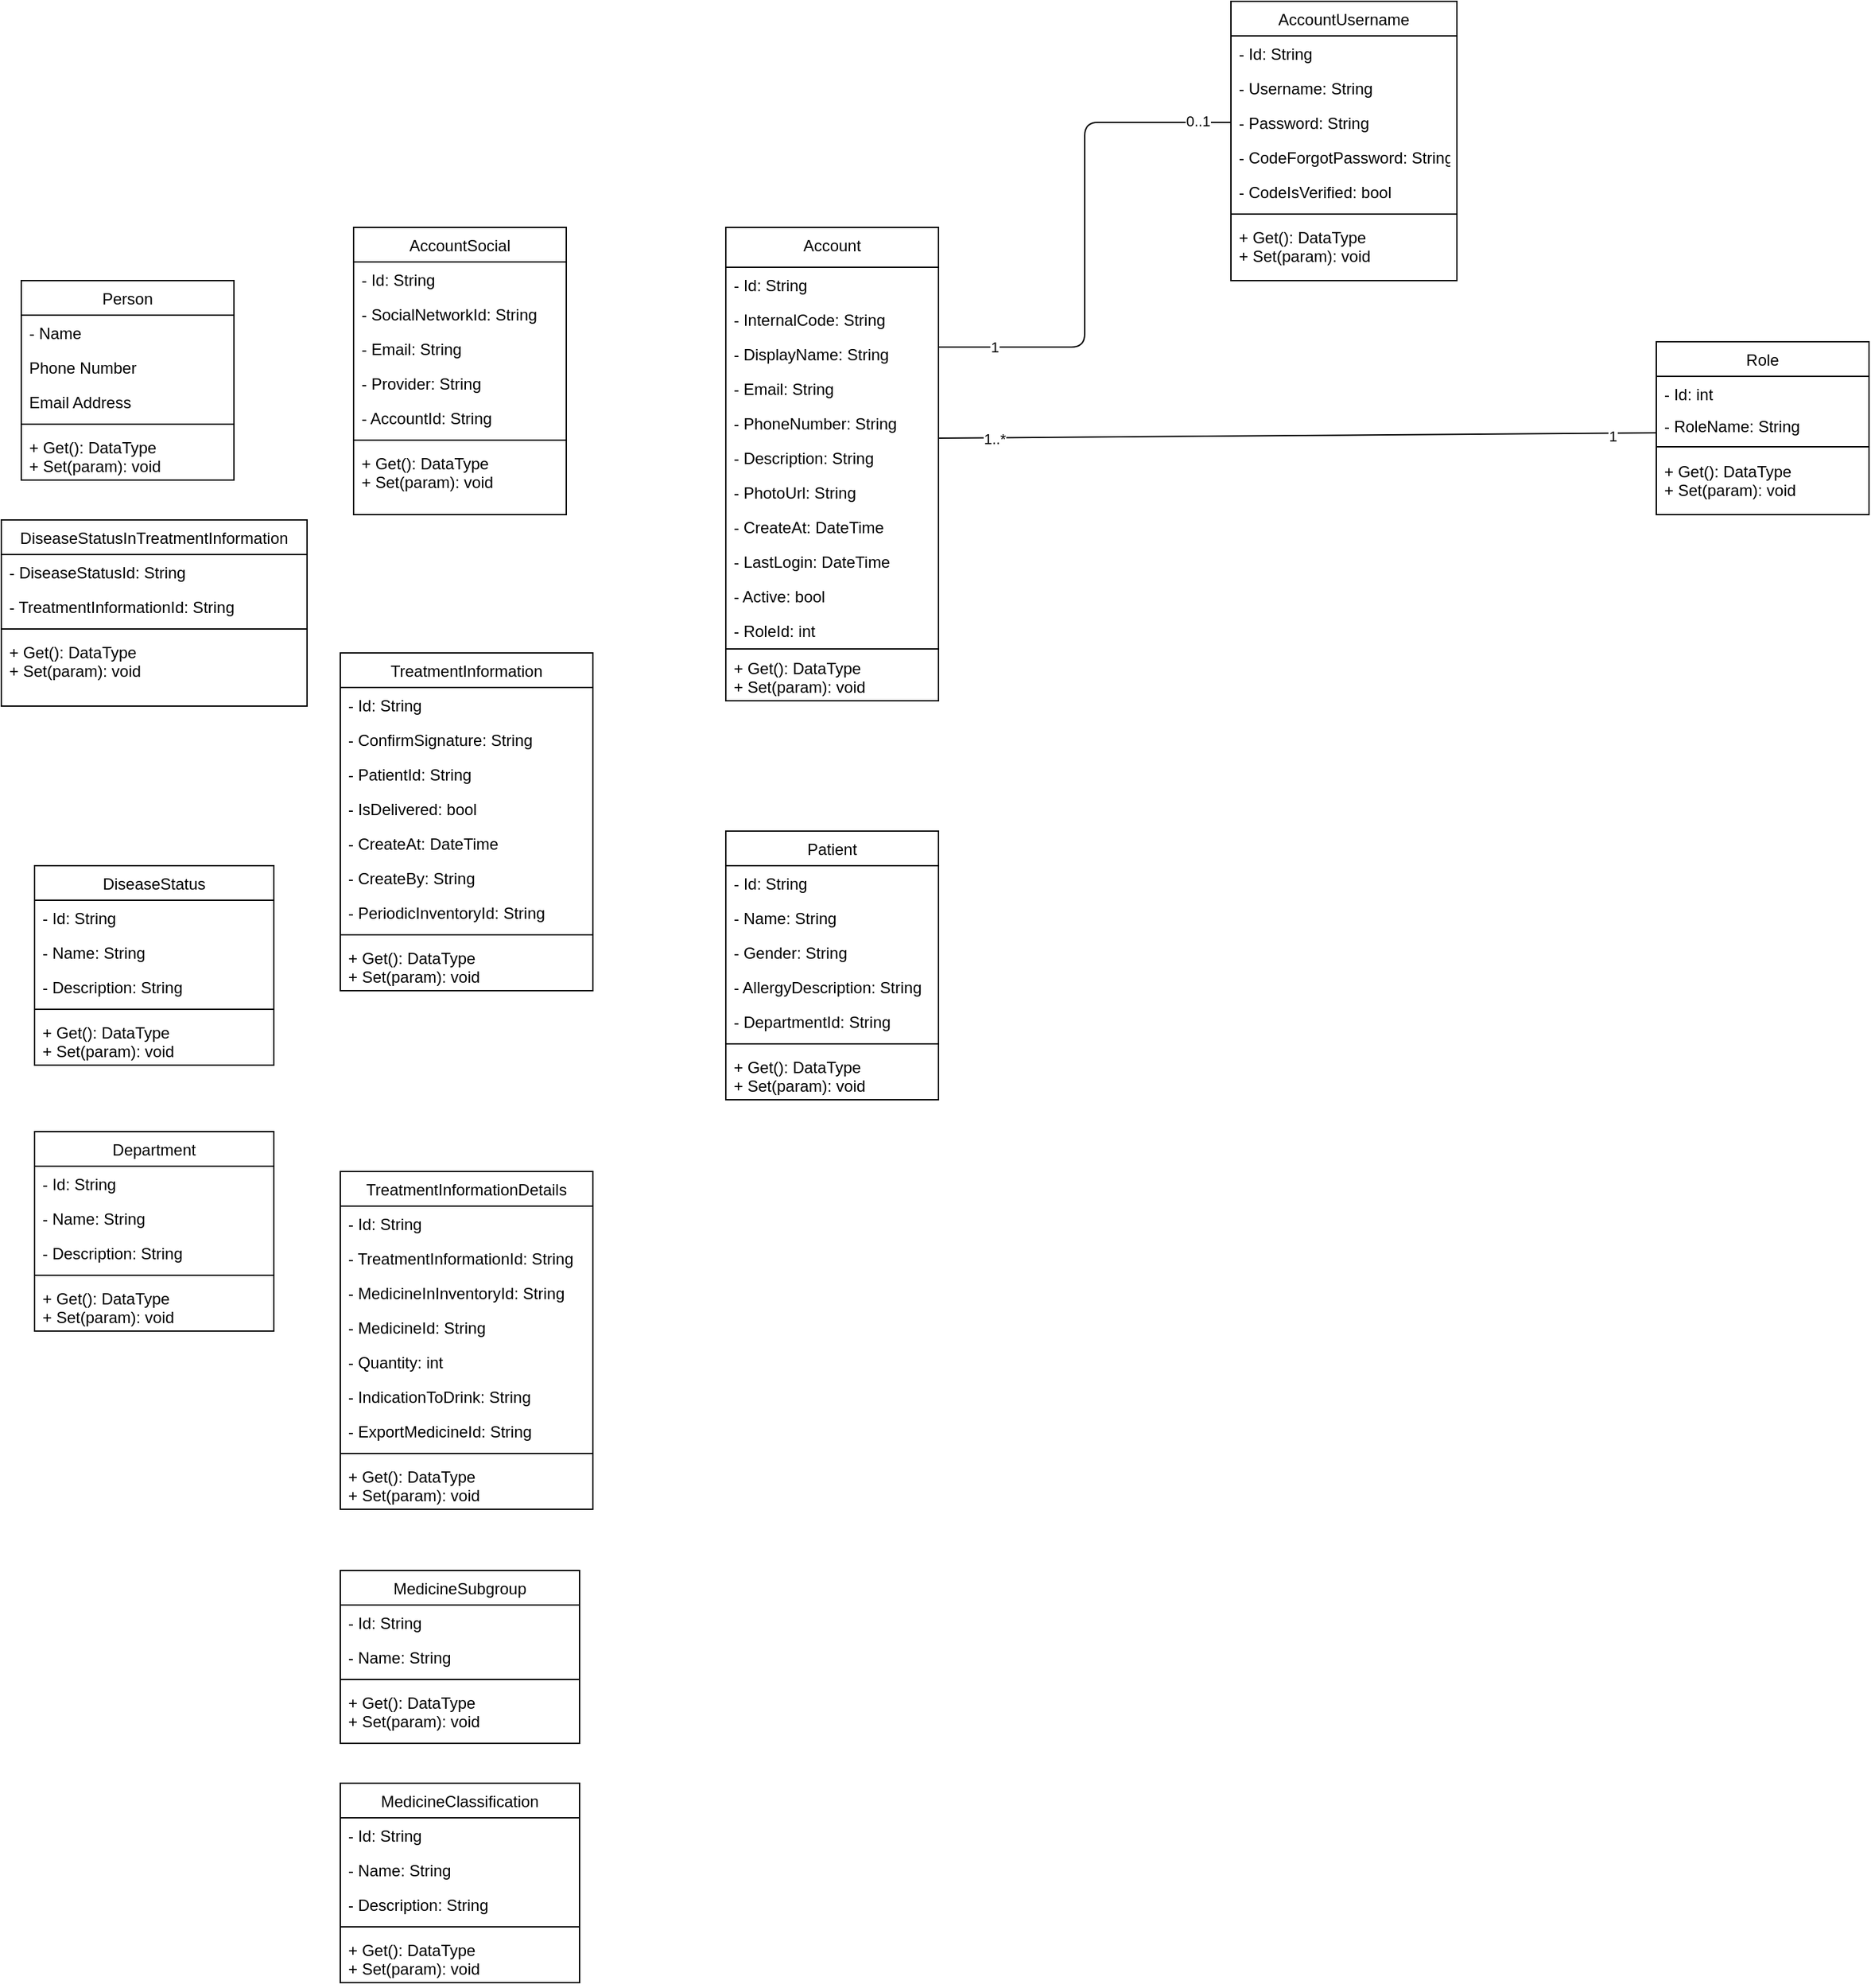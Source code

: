 <mxfile version="14.7.8" type="github">
  <diagram id="C5RBs43oDa-KdzZeNtuy" name="Page-1">
    <mxGraphModel dx="918" dy="480" grid="1" gridSize="10" guides="1" tooltips="1" connect="1" arrows="1" fold="1" page="1" pageScale="1" pageWidth="3300" pageHeight="4681" math="0" shadow="0">
      <root>
        <mxCell id="WIyWlLk6GJQsqaUBKTNV-0" />
        <mxCell id="WIyWlLk6GJQsqaUBKTNV-1" parent="WIyWlLk6GJQsqaUBKTNV-0" />
        <mxCell id="zkfFHV4jXpPFQw0GAbJ--0" value="DiseaseStatusInTreatmentInformation" style="swimlane;fontStyle=0;align=center;verticalAlign=top;childLayout=stackLayout;horizontal=1;startSize=26;horizontalStack=0;resizeParent=1;resizeLast=0;collapsible=1;marginBottom=0;rounded=0;shadow=0;strokeWidth=1;" parent="WIyWlLk6GJQsqaUBKTNV-1" vertex="1">
          <mxGeometry x="75" y="430" width="230" height="140" as="geometry">
            <mxRectangle x="220" y="120" width="160" height="26" as="alternateBounds" />
          </mxGeometry>
        </mxCell>
        <mxCell id="waWK6XIvVinaLPC_v8p0-70" value="- DiseaseStatusId: String" style="text;align=left;verticalAlign=top;spacingLeft=4;spacingRight=4;overflow=hidden;rotatable=0;points=[[0,0.5],[1,0.5]];portConstraint=eastwest;" vertex="1" parent="zkfFHV4jXpPFQw0GAbJ--0">
          <mxGeometry y="26" width="230" height="26" as="geometry" />
        </mxCell>
        <mxCell id="waWK6XIvVinaLPC_v8p0-71" value="- TreatmentInformationId: String" style="text;align=left;verticalAlign=top;spacingLeft=4;spacingRight=4;overflow=hidden;rotatable=0;points=[[0,0.5],[1,0.5]];portConstraint=eastwest;" vertex="1" parent="zkfFHV4jXpPFQw0GAbJ--0">
          <mxGeometry y="52" width="230" height="26" as="geometry" />
        </mxCell>
        <mxCell id="zkfFHV4jXpPFQw0GAbJ--4" value="" style="line;html=1;strokeWidth=1;align=left;verticalAlign=middle;spacingTop=-1;spacingLeft=3;spacingRight=3;rotatable=0;labelPosition=right;points=[];portConstraint=eastwest;" parent="zkfFHV4jXpPFQw0GAbJ--0" vertex="1">
          <mxGeometry y="78" width="230" height="8" as="geometry" />
        </mxCell>
        <mxCell id="waWK6XIvVinaLPC_v8p0-44" value="+ Get(): DataType&#xa;+ Set(param): void" style="text;align=left;verticalAlign=top;spacingLeft=4;spacingRight=4;overflow=hidden;rotatable=0;points=[[0,0.5],[1,0.5]];portConstraint=eastwest;" vertex="1" parent="zkfFHV4jXpPFQw0GAbJ--0">
          <mxGeometry y="86" width="230" height="38" as="geometry" />
        </mxCell>
        <mxCell id="zkfFHV4jXpPFQw0GAbJ--6" value="AccountUsername" style="swimlane;fontStyle=0;align=center;verticalAlign=top;childLayout=stackLayout;horizontal=1;startSize=26;horizontalStack=0;resizeParent=1;resizeLast=0;collapsible=1;marginBottom=0;rounded=0;shadow=0;strokeWidth=1;" parent="WIyWlLk6GJQsqaUBKTNV-1" vertex="1">
          <mxGeometry x="1000" y="40" width="170" height="210" as="geometry">
            <mxRectangle x="130" y="380" width="160" height="26" as="alternateBounds" />
          </mxGeometry>
        </mxCell>
        <mxCell id="waWK6XIvVinaLPC_v8p0-18" value="- Id: String" style="text;align=left;verticalAlign=top;spacingLeft=4;spacingRight=4;overflow=hidden;rotatable=0;points=[[0,0.5],[1,0.5]];portConstraint=eastwest;" vertex="1" parent="zkfFHV4jXpPFQw0GAbJ--6">
          <mxGeometry y="26" width="170" height="26" as="geometry" />
        </mxCell>
        <mxCell id="zkfFHV4jXpPFQw0GAbJ--7" value="- Username: String" style="text;align=left;verticalAlign=top;spacingLeft=4;spacingRight=4;overflow=hidden;rotatable=0;points=[[0,0.5],[1,0.5]];portConstraint=eastwest;" parent="zkfFHV4jXpPFQw0GAbJ--6" vertex="1">
          <mxGeometry y="52" width="170" height="26" as="geometry" />
        </mxCell>
        <mxCell id="zkfFHV4jXpPFQw0GAbJ--8" value="- Password: String" style="text;align=left;verticalAlign=top;spacingLeft=4;spacingRight=4;overflow=hidden;rotatable=0;points=[[0,0.5],[1,0.5]];portConstraint=eastwest;rounded=0;shadow=0;html=0;" parent="zkfFHV4jXpPFQw0GAbJ--6" vertex="1">
          <mxGeometry y="78" width="170" height="26" as="geometry" />
        </mxCell>
        <mxCell id="waWK6XIvVinaLPC_v8p0-19" value="- CodeForgotPassword: String" style="text;align=left;verticalAlign=top;spacingLeft=4;spacingRight=4;overflow=hidden;rotatable=0;points=[[0,0.5],[1,0.5]];portConstraint=eastwest;rounded=0;shadow=0;html=0;" vertex="1" parent="zkfFHV4jXpPFQw0GAbJ--6">
          <mxGeometry y="104" width="170" height="26" as="geometry" />
        </mxCell>
        <mxCell id="waWK6XIvVinaLPC_v8p0-20" value="- CodeIsVerified: bool" style="text;align=left;verticalAlign=top;spacingLeft=4;spacingRight=4;overflow=hidden;rotatable=0;points=[[0,0.5],[1,0.5]];portConstraint=eastwest;rounded=0;shadow=0;html=0;" vertex="1" parent="zkfFHV4jXpPFQw0GAbJ--6">
          <mxGeometry y="130" width="170" height="26" as="geometry" />
        </mxCell>
        <mxCell id="zkfFHV4jXpPFQw0GAbJ--9" value="" style="line;html=1;strokeWidth=1;align=left;verticalAlign=middle;spacingTop=-1;spacingLeft=3;spacingRight=3;rotatable=0;labelPosition=right;points=[];portConstraint=eastwest;" parent="zkfFHV4jXpPFQw0GAbJ--6" vertex="1">
          <mxGeometry y="156" width="170" height="8" as="geometry" />
        </mxCell>
        <mxCell id="waWK6XIvVinaLPC_v8p0-21" value="+ Get(): DataType&#xa;+ Set(param): void" style="text;align=left;verticalAlign=top;spacingLeft=4;spacingRight=4;overflow=hidden;rotatable=0;points=[[0,0.5],[1,0.5]];portConstraint=eastwest;" vertex="1" parent="zkfFHV4jXpPFQw0GAbJ--6">
          <mxGeometry y="164" width="170" height="36" as="geometry" />
        </mxCell>
        <mxCell id="zkfFHV4jXpPFQw0GAbJ--13" value="Role&#xa;" style="swimlane;fontStyle=0;align=center;verticalAlign=top;childLayout=stackLayout;horizontal=1;startSize=26;horizontalStack=0;resizeParent=1;resizeLast=0;collapsible=1;marginBottom=0;rounded=0;shadow=0;strokeWidth=1;" parent="WIyWlLk6GJQsqaUBKTNV-1" vertex="1">
          <mxGeometry x="1320" y="296" width="160" height="130" as="geometry">
            <mxRectangle x="340" y="380" width="170" height="26" as="alternateBounds" />
          </mxGeometry>
        </mxCell>
        <mxCell id="zkfFHV4jXpPFQw0GAbJ--14" value="- Id: int&#xa;" style="text;align=left;verticalAlign=top;spacingLeft=4;spacingRight=4;overflow=hidden;rotatable=0;points=[[0,0.5],[1,0.5]];portConstraint=eastwest;" parent="zkfFHV4jXpPFQw0GAbJ--13" vertex="1">
          <mxGeometry y="26" width="160" height="24" as="geometry" />
        </mxCell>
        <mxCell id="waWK6XIvVinaLPC_v8p0-10" value="- RoleName: String&#xa;" style="text;align=left;verticalAlign=top;spacingLeft=4;spacingRight=4;overflow=hidden;rotatable=0;points=[[0,0.5],[1,0.5]];portConstraint=eastwest;" vertex="1" parent="zkfFHV4jXpPFQw0GAbJ--13">
          <mxGeometry y="50" width="160" height="24" as="geometry" />
        </mxCell>
        <mxCell id="zkfFHV4jXpPFQw0GAbJ--15" value="" style="line;html=1;strokeWidth=1;align=left;verticalAlign=middle;spacingTop=-1;spacingLeft=3;spacingRight=3;rotatable=0;labelPosition=right;points=[];portConstraint=eastwest;" parent="zkfFHV4jXpPFQw0GAbJ--13" vertex="1">
          <mxGeometry y="74" width="160" height="10" as="geometry" />
        </mxCell>
        <mxCell id="waWK6XIvVinaLPC_v8p0-2" value="+ Get(): DataType&#xa;+ Set(param): void" style="text;align=left;verticalAlign=top;spacingLeft=4;spacingRight=4;overflow=hidden;rotatable=0;points=[[0,0.5],[1,0.5]];portConstraint=eastwest;" vertex="1" parent="zkfFHV4jXpPFQw0GAbJ--13">
          <mxGeometry y="84" width="160" height="36" as="geometry" />
        </mxCell>
        <mxCell id="zkfFHV4jXpPFQw0GAbJ--17" value="Account" style="swimlane;fontStyle=0;align=center;verticalAlign=top;childLayout=stackLayout;horizontal=1;startSize=30;horizontalStack=0;resizeParent=1;resizeLast=0;collapsible=1;marginBottom=0;rounded=0;shadow=0;strokeWidth=1;" parent="WIyWlLk6GJQsqaUBKTNV-1" vertex="1">
          <mxGeometry x="620" y="210" width="160" height="356" as="geometry">
            <mxRectangle x="550" y="140" width="160" height="26" as="alternateBounds" />
          </mxGeometry>
        </mxCell>
        <mxCell id="zkfFHV4jXpPFQw0GAbJ--18" value="- Id: String" style="text;align=left;verticalAlign=top;spacingLeft=4;spacingRight=4;overflow=hidden;rotatable=0;points=[[0,0.5],[1,0.5]];portConstraint=eastwest;" parent="zkfFHV4jXpPFQw0GAbJ--17" vertex="1">
          <mxGeometry y="30" width="160" height="26" as="geometry" />
        </mxCell>
        <mxCell id="zkfFHV4jXpPFQw0GAbJ--19" value="- InternalCode: String" style="text;align=left;verticalAlign=top;spacingLeft=4;spacingRight=4;overflow=hidden;rotatable=0;points=[[0,0.5],[1,0.5]];portConstraint=eastwest;rounded=0;shadow=0;html=0;" parent="zkfFHV4jXpPFQw0GAbJ--17" vertex="1">
          <mxGeometry y="56" width="160" height="26" as="geometry" />
        </mxCell>
        <mxCell id="zkfFHV4jXpPFQw0GAbJ--20" value="- DisplayName: String" style="text;align=left;verticalAlign=top;spacingLeft=4;spacingRight=4;overflow=hidden;rotatable=0;points=[[0,0.5],[1,0.5]];portConstraint=eastwest;rounded=0;shadow=0;html=0;" parent="zkfFHV4jXpPFQw0GAbJ--17" vertex="1">
          <mxGeometry y="82" width="160" height="26" as="geometry" />
        </mxCell>
        <mxCell id="zkfFHV4jXpPFQw0GAbJ--21" value="- Email: String" style="text;align=left;verticalAlign=top;spacingLeft=4;spacingRight=4;overflow=hidden;rotatable=0;points=[[0,0.5],[1,0.5]];portConstraint=eastwest;rounded=0;shadow=0;html=0;" parent="zkfFHV4jXpPFQw0GAbJ--17" vertex="1">
          <mxGeometry y="108" width="160" height="26" as="geometry" />
        </mxCell>
        <mxCell id="zkfFHV4jXpPFQw0GAbJ--22" value="- PhoneNumber: String" style="text;align=left;verticalAlign=top;spacingLeft=4;spacingRight=4;overflow=hidden;rotatable=0;points=[[0,0.5],[1,0.5]];portConstraint=eastwest;rounded=0;shadow=0;html=0;" parent="zkfFHV4jXpPFQw0GAbJ--17" vertex="1">
          <mxGeometry y="134" width="160" height="26" as="geometry" />
        </mxCell>
        <mxCell id="waWK6XIvVinaLPC_v8p0-4" value="- Description: String" style="text;align=left;verticalAlign=top;spacingLeft=4;spacingRight=4;overflow=hidden;rotatable=0;points=[[0,0.5],[1,0.5]];portConstraint=eastwest;rounded=0;shadow=0;html=0;" vertex="1" parent="zkfFHV4jXpPFQw0GAbJ--17">
          <mxGeometry y="160" width="160" height="26" as="geometry" />
        </mxCell>
        <mxCell id="waWK6XIvVinaLPC_v8p0-5" value="- PhotoUrl: String" style="text;align=left;verticalAlign=top;spacingLeft=4;spacingRight=4;overflow=hidden;rotatable=0;points=[[0,0.5],[1,0.5]];portConstraint=eastwest;rounded=0;shadow=0;html=0;" vertex="1" parent="zkfFHV4jXpPFQw0GAbJ--17">
          <mxGeometry y="186" width="160" height="26" as="geometry" />
        </mxCell>
        <mxCell id="waWK6XIvVinaLPC_v8p0-6" value="- CreateAt: DateTime" style="text;align=left;verticalAlign=top;spacingLeft=4;spacingRight=4;overflow=hidden;rotatable=0;points=[[0,0.5],[1,0.5]];portConstraint=eastwest;rounded=0;shadow=0;html=0;" vertex="1" parent="zkfFHV4jXpPFQw0GAbJ--17">
          <mxGeometry y="212" width="160" height="26" as="geometry" />
        </mxCell>
        <mxCell id="waWK6XIvVinaLPC_v8p0-7" value="- LastLogin: DateTime" style="text;align=left;verticalAlign=top;spacingLeft=4;spacingRight=4;overflow=hidden;rotatable=0;points=[[0,0.5],[1,0.5]];portConstraint=eastwest;rounded=0;shadow=0;html=0;" vertex="1" parent="zkfFHV4jXpPFQw0GAbJ--17">
          <mxGeometry y="238" width="160" height="26" as="geometry" />
        </mxCell>
        <mxCell id="waWK6XIvVinaLPC_v8p0-8" value="- Active: bool" style="text;align=left;verticalAlign=top;spacingLeft=4;spacingRight=4;overflow=hidden;rotatable=0;points=[[0,0.5],[1,0.5]];portConstraint=eastwest;rounded=0;shadow=0;html=0;" vertex="1" parent="zkfFHV4jXpPFQw0GAbJ--17">
          <mxGeometry y="264" width="160" height="26" as="geometry" />
        </mxCell>
        <mxCell id="waWK6XIvVinaLPC_v8p0-9" value="- RoleId: int" style="text;align=left;verticalAlign=top;spacingLeft=4;spacingRight=4;overflow=hidden;rotatable=0;points=[[0,0.5],[1,0.5]];portConstraint=eastwest;rounded=0;shadow=0;html=0;" vertex="1" parent="zkfFHV4jXpPFQw0GAbJ--17">
          <mxGeometry y="290" width="160" height="26" as="geometry" />
        </mxCell>
        <mxCell id="zkfFHV4jXpPFQw0GAbJ--23" value="" style="line;html=1;strokeWidth=1;align=left;verticalAlign=middle;spacingTop=-1;spacingLeft=3;spacingRight=3;rotatable=0;labelPosition=right;points=[];portConstraint=eastwest;" parent="zkfFHV4jXpPFQw0GAbJ--17" vertex="1">
          <mxGeometry y="316" width="160" height="2" as="geometry" />
        </mxCell>
        <mxCell id="waWK6XIvVinaLPC_v8p0-3" value="+ Get(): DataType&#xa;+ Set(param): void" style="text;align=left;verticalAlign=top;spacingLeft=4;spacingRight=4;overflow=hidden;rotatable=0;points=[[0,0.5],[1,0.5]];portConstraint=eastwest;" vertex="1" parent="zkfFHV4jXpPFQw0GAbJ--17">
          <mxGeometry y="318" width="160" height="38" as="geometry" />
        </mxCell>
        <mxCell id="waWK6XIvVinaLPC_v8p0-11" value="" style="endArrow=none;html=1;exitX=0;exitY=0.772;exitDx=0;exitDy=0;entryX=1;entryY=-0.057;entryDx=0;entryDy=0;entryPerimeter=0;exitPerimeter=0;rounded=1;" edge="1" parent="WIyWlLk6GJQsqaUBKTNV-1" source="waWK6XIvVinaLPC_v8p0-10" target="waWK6XIvVinaLPC_v8p0-4">
          <mxGeometry width="50" height="50" relative="1" as="geometry">
            <mxPoint x="840" y="420" as="sourcePoint" />
            <mxPoint x="920" y="370" as="targetPoint" />
          </mxGeometry>
        </mxCell>
        <mxCell id="waWK6XIvVinaLPC_v8p0-86" value="1..*" style="edgeLabel;html=1;align=center;verticalAlign=middle;resizable=0;points=[];" vertex="1" connectable="0" parent="waWK6XIvVinaLPC_v8p0-11">
          <mxGeometry x="0.847" y="-1" relative="1" as="geometry">
            <mxPoint y="2" as="offset" />
          </mxGeometry>
        </mxCell>
        <mxCell id="waWK6XIvVinaLPC_v8p0-90" value="1" style="edgeLabel;html=1;align=center;verticalAlign=middle;resizable=0;points=[];" vertex="1" connectable="0" parent="waWK6XIvVinaLPC_v8p0-11">
          <mxGeometry x="-0.862" y="2" relative="1" as="geometry">
            <mxPoint x="4" as="offset" />
          </mxGeometry>
        </mxCell>
        <mxCell id="waWK6XIvVinaLPC_v8p0-12" value="TreatmentInformation" style="swimlane;fontStyle=0;align=center;verticalAlign=top;childLayout=stackLayout;horizontal=1;startSize=26;horizontalStack=0;resizeParent=1;resizeLast=0;collapsible=1;marginBottom=0;rounded=0;shadow=0;strokeWidth=1;" vertex="1" parent="WIyWlLk6GJQsqaUBKTNV-1">
          <mxGeometry x="330" y="530" width="190" height="254" as="geometry">
            <mxRectangle x="130" y="380" width="160" height="26" as="alternateBounds" />
          </mxGeometry>
        </mxCell>
        <mxCell id="waWK6XIvVinaLPC_v8p0-22" value="- Id: String" style="text;align=left;verticalAlign=top;spacingLeft=4;spacingRight=4;overflow=hidden;rotatable=0;points=[[0,0.5],[1,0.5]];portConstraint=eastwest;" vertex="1" parent="waWK6XIvVinaLPC_v8p0-12">
          <mxGeometry y="26" width="190" height="26" as="geometry" />
        </mxCell>
        <mxCell id="waWK6XIvVinaLPC_v8p0-13" value="- ConfirmSignature: String" style="text;align=left;verticalAlign=top;spacingLeft=4;spacingRight=4;overflow=hidden;rotatable=0;points=[[0,0.5],[1,0.5]];portConstraint=eastwest;" vertex="1" parent="waWK6XIvVinaLPC_v8p0-12">
          <mxGeometry y="52" width="190" height="26" as="geometry" />
        </mxCell>
        <mxCell id="waWK6XIvVinaLPC_v8p0-23" value="- PatientId: String" style="text;align=left;verticalAlign=top;spacingLeft=4;spacingRight=4;overflow=hidden;rotatable=0;points=[[0,0.5],[1,0.5]];portConstraint=eastwest;rounded=0;shadow=0;html=0;" vertex="1" parent="waWK6XIvVinaLPC_v8p0-12">
          <mxGeometry y="78" width="190" height="26" as="geometry" />
        </mxCell>
        <mxCell id="waWK6XIvVinaLPC_v8p0-14" value="- IsDelivered: bool" style="text;align=left;verticalAlign=top;spacingLeft=4;spacingRight=4;overflow=hidden;rotatable=0;points=[[0,0.5],[1,0.5]];portConstraint=eastwest;rounded=0;shadow=0;html=0;" vertex="1" parent="waWK6XIvVinaLPC_v8p0-12">
          <mxGeometry y="104" width="190" height="26" as="geometry" />
        </mxCell>
        <mxCell id="waWK6XIvVinaLPC_v8p0-24" value="- CreateAt: DateTime" style="text;align=left;verticalAlign=top;spacingLeft=4;spacingRight=4;overflow=hidden;rotatable=0;points=[[0,0.5],[1,0.5]];portConstraint=eastwest;rounded=0;shadow=0;html=0;" vertex="1" parent="waWK6XIvVinaLPC_v8p0-12">
          <mxGeometry y="130" width="190" height="26" as="geometry" />
        </mxCell>
        <mxCell id="waWK6XIvVinaLPC_v8p0-45" value="- CreateBy: String" style="text;align=left;verticalAlign=top;spacingLeft=4;spacingRight=4;overflow=hidden;rotatable=0;points=[[0,0.5],[1,0.5]];portConstraint=eastwest;rounded=0;shadow=0;html=0;" vertex="1" parent="waWK6XIvVinaLPC_v8p0-12">
          <mxGeometry y="156" width="190" height="26" as="geometry" />
        </mxCell>
        <mxCell id="waWK6XIvVinaLPC_v8p0-46" value="- PeriodicInventoryId: String" style="text;align=left;verticalAlign=top;spacingLeft=4;spacingRight=4;overflow=hidden;rotatable=0;points=[[0,0.5],[1,0.5]];portConstraint=eastwest;rounded=0;shadow=0;html=0;" vertex="1" parent="waWK6XIvVinaLPC_v8p0-12">
          <mxGeometry y="182" width="190" height="26" as="geometry" />
        </mxCell>
        <mxCell id="waWK6XIvVinaLPC_v8p0-15" value="" style="line;html=1;strokeWidth=1;align=left;verticalAlign=middle;spacingTop=-1;spacingLeft=3;spacingRight=3;rotatable=0;labelPosition=right;points=[];portConstraint=eastwest;" vertex="1" parent="waWK6XIvVinaLPC_v8p0-12">
          <mxGeometry y="208" width="190" height="8" as="geometry" />
        </mxCell>
        <mxCell id="waWK6XIvVinaLPC_v8p0-43" value="+ Get(): DataType&#xa;+ Set(param): void" style="text;align=left;verticalAlign=top;spacingLeft=4;spacingRight=4;overflow=hidden;rotatable=0;points=[[0,0.5],[1,0.5]];portConstraint=eastwest;" vertex="1" parent="waWK6XIvVinaLPC_v8p0-12">
          <mxGeometry y="216" width="190" height="38" as="geometry" />
        </mxCell>
        <mxCell id="waWK6XIvVinaLPC_v8p0-25" value="Patient" style="swimlane;fontStyle=0;align=center;verticalAlign=top;childLayout=stackLayout;horizontal=1;startSize=26;horizontalStack=0;resizeParent=1;resizeLast=0;collapsible=1;marginBottom=0;rounded=0;shadow=0;strokeWidth=1;" vertex="1" parent="WIyWlLk6GJQsqaUBKTNV-1">
          <mxGeometry x="620" y="664" width="160" height="202" as="geometry">
            <mxRectangle x="220" y="120" width="160" height="26" as="alternateBounds" />
          </mxGeometry>
        </mxCell>
        <mxCell id="waWK6XIvVinaLPC_v8p0-31" value="- Id: String" style="text;align=left;verticalAlign=top;spacingLeft=4;spacingRight=4;overflow=hidden;rotatable=0;points=[[0,0.5],[1,0.5]];portConstraint=eastwest;" vertex="1" parent="waWK6XIvVinaLPC_v8p0-25">
          <mxGeometry y="26" width="160" height="26" as="geometry" />
        </mxCell>
        <mxCell id="waWK6XIvVinaLPC_v8p0-26" value="- Name: String" style="text;align=left;verticalAlign=top;spacingLeft=4;spacingRight=4;overflow=hidden;rotatable=0;points=[[0,0.5],[1,0.5]];portConstraint=eastwest;" vertex="1" parent="waWK6XIvVinaLPC_v8p0-25">
          <mxGeometry y="52" width="160" height="26" as="geometry" />
        </mxCell>
        <mxCell id="waWK6XIvVinaLPC_v8p0-27" value="- Gender: String" style="text;align=left;verticalAlign=top;spacingLeft=4;spacingRight=4;overflow=hidden;rotatable=0;points=[[0,0.5],[1,0.5]];portConstraint=eastwest;rounded=0;shadow=0;html=0;" vertex="1" parent="waWK6XIvVinaLPC_v8p0-25">
          <mxGeometry y="78" width="160" height="26" as="geometry" />
        </mxCell>
        <mxCell id="waWK6XIvVinaLPC_v8p0-33" value="- AllergyDescription: String" style="text;align=left;verticalAlign=top;spacingLeft=4;spacingRight=4;overflow=hidden;rotatable=0;points=[[0,0.5],[1,0.5]];portConstraint=eastwest;rounded=0;shadow=0;html=0;" vertex="1" parent="waWK6XIvVinaLPC_v8p0-25">
          <mxGeometry y="104" width="160" height="26" as="geometry" />
        </mxCell>
        <mxCell id="waWK6XIvVinaLPC_v8p0-28" value="- DepartmentId: String" style="text;align=left;verticalAlign=top;spacingLeft=4;spacingRight=4;overflow=hidden;rotatable=0;points=[[0,0.5],[1,0.5]];portConstraint=eastwest;rounded=0;shadow=0;html=0;" vertex="1" parent="waWK6XIvVinaLPC_v8p0-25">
          <mxGeometry y="130" width="160" height="26" as="geometry" />
        </mxCell>
        <mxCell id="waWK6XIvVinaLPC_v8p0-29" value="" style="line;html=1;strokeWidth=1;align=left;verticalAlign=middle;spacingTop=-1;spacingLeft=3;spacingRight=3;rotatable=0;labelPosition=right;points=[];portConstraint=eastwest;" vertex="1" parent="waWK6XIvVinaLPC_v8p0-25">
          <mxGeometry y="156" width="160" height="8" as="geometry" />
        </mxCell>
        <mxCell id="waWK6XIvVinaLPC_v8p0-32" value="+ Get(): DataType&#xa;+ Set(param): void" style="text;align=left;verticalAlign=top;spacingLeft=4;spacingRight=4;overflow=hidden;rotatable=0;points=[[0,0.5],[1,0.5]];portConstraint=eastwest;" vertex="1" parent="waWK6XIvVinaLPC_v8p0-25">
          <mxGeometry y="164" width="160" height="38" as="geometry" />
        </mxCell>
        <mxCell id="waWK6XIvVinaLPC_v8p0-34" value="AccountSocial" style="swimlane;fontStyle=0;align=center;verticalAlign=top;childLayout=stackLayout;horizontal=1;startSize=26;horizontalStack=0;resizeParent=1;resizeLast=0;collapsible=1;marginBottom=0;rounded=0;shadow=0;strokeWidth=1;" vertex="1" parent="WIyWlLk6GJQsqaUBKTNV-1">
          <mxGeometry x="340" y="210" width="160" height="216" as="geometry">
            <mxRectangle x="130" y="380" width="160" height="26" as="alternateBounds" />
          </mxGeometry>
        </mxCell>
        <mxCell id="waWK6XIvVinaLPC_v8p0-35" value="- Id: String" style="text;align=left;verticalAlign=top;spacingLeft=4;spacingRight=4;overflow=hidden;rotatable=0;points=[[0,0.5],[1,0.5]];portConstraint=eastwest;" vertex="1" parent="waWK6XIvVinaLPC_v8p0-34">
          <mxGeometry y="26" width="160" height="26" as="geometry" />
        </mxCell>
        <mxCell id="waWK6XIvVinaLPC_v8p0-36" value="- SocialNetworkId: String" style="text;align=left;verticalAlign=top;spacingLeft=4;spacingRight=4;overflow=hidden;rotatable=0;points=[[0,0.5],[1,0.5]];portConstraint=eastwest;" vertex="1" parent="waWK6XIvVinaLPC_v8p0-34">
          <mxGeometry y="52" width="160" height="26" as="geometry" />
        </mxCell>
        <mxCell id="waWK6XIvVinaLPC_v8p0-37" value="- Email: String" style="text;align=left;verticalAlign=top;spacingLeft=4;spacingRight=4;overflow=hidden;rotatable=0;points=[[0,0.5],[1,0.5]];portConstraint=eastwest;rounded=0;shadow=0;html=0;" vertex="1" parent="waWK6XIvVinaLPC_v8p0-34">
          <mxGeometry y="78" width="160" height="26" as="geometry" />
        </mxCell>
        <mxCell id="waWK6XIvVinaLPC_v8p0-38" value="- Provider: String" style="text;align=left;verticalAlign=top;spacingLeft=4;spacingRight=4;overflow=hidden;rotatable=0;points=[[0,0.5],[1,0.5]];portConstraint=eastwest;rounded=0;shadow=0;html=0;" vertex="1" parent="waWK6XIvVinaLPC_v8p0-34">
          <mxGeometry y="104" width="160" height="26" as="geometry" />
        </mxCell>
        <mxCell id="waWK6XIvVinaLPC_v8p0-39" value="- AccountId: String" style="text;align=left;verticalAlign=top;spacingLeft=4;spacingRight=4;overflow=hidden;rotatable=0;points=[[0,0.5],[1,0.5]];portConstraint=eastwest;rounded=0;shadow=0;html=0;" vertex="1" parent="waWK6XIvVinaLPC_v8p0-34">
          <mxGeometry y="130" width="160" height="26" as="geometry" />
        </mxCell>
        <mxCell id="waWK6XIvVinaLPC_v8p0-40" value="" style="line;html=1;strokeWidth=1;align=left;verticalAlign=middle;spacingTop=-1;spacingLeft=3;spacingRight=3;rotatable=0;labelPosition=right;points=[];portConstraint=eastwest;" vertex="1" parent="waWK6XIvVinaLPC_v8p0-34">
          <mxGeometry y="156" width="160" height="8" as="geometry" />
        </mxCell>
        <mxCell id="waWK6XIvVinaLPC_v8p0-47" value="+ Get(): DataType&#xa;+ Set(param): void" style="text;align=left;verticalAlign=top;spacingLeft=4;spacingRight=4;overflow=hidden;rotatable=0;points=[[0,0.5],[1,0.5]];portConstraint=eastwest;" vertex="1" parent="waWK6XIvVinaLPC_v8p0-34">
          <mxGeometry y="164" width="160" height="38" as="geometry" />
        </mxCell>
        <mxCell id="waWK6XIvVinaLPC_v8p0-48" value="TreatmentInformationDetails" style="swimlane;fontStyle=0;align=center;verticalAlign=top;childLayout=stackLayout;horizontal=1;startSize=26;horizontalStack=0;resizeParent=1;resizeLast=0;collapsible=1;marginBottom=0;rounded=0;shadow=0;strokeWidth=1;" vertex="1" parent="WIyWlLk6GJQsqaUBKTNV-1">
          <mxGeometry x="330" y="920" width="190" height="254" as="geometry">
            <mxRectangle x="220" y="120" width="160" height="26" as="alternateBounds" />
          </mxGeometry>
        </mxCell>
        <mxCell id="waWK6XIvVinaLPC_v8p0-54" value="- Id: String" style="text;align=left;verticalAlign=top;spacingLeft=4;spacingRight=4;overflow=hidden;rotatable=0;points=[[0,0.5],[1,0.5]];portConstraint=eastwest;" vertex="1" parent="waWK6XIvVinaLPC_v8p0-48">
          <mxGeometry y="26" width="190" height="26" as="geometry" />
        </mxCell>
        <mxCell id="waWK6XIvVinaLPC_v8p0-49" value="- TreatmentInformationId: String" style="text;align=left;verticalAlign=top;spacingLeft=4;spacingRight=4;overflow=hidden;rotatable=0;points=[[0,0.5],[1,0.5]];portConstraint=eastwest;" vertex="1" parent="waWK6XIvVinaLPC_v8p0-48">
          <mxGeometry y="52" width="190" height="26" as="geometry" />
        </mxCell>
        <mxCell id="waWK6XIvVinaLPC_v8p0-50" value="- MedicineInInventoryId: String" style="text;align=left;verticalAlign=top;spacingLeft=4;spacingRight=4;overflow=hidden;rotatable=0;points=[[0,0.5],[1,0.5]];portConstraint=eastwest;rounded=0;shadow=0;html=0;" vertex="1" parent="waWK6XIvVinaLPC_v8p0-48">
          <mxGeometry y="78" width="190" height="26" as="geometry" />
        </mxCell>
        <mxCell id="waWK6XIvVinaLPC_v8p0-51" value="- MedicineId: String" style="text;align=left;verticalAlign=top;spacingLeft=4;spacingRight=4;overflow=hidden;rotatable=0;points=[[0,0.5],[1,0.5]];portConstraint=eastwest;rounded=0;shadow=0;html=0;" vertex="1" parent="waWK6XIvVinaLPC_v8p0-48">
          <mxGeometry y="104" width="190" height="26" as="geometry" />
        </mxCell>
        <mxCell id="waWK6XIvVinaLPC_v8p0-55" value="- Quantity: int" style="text;align=left;verticalAlign=top;spacingLeft=4;spacingRight=4;overflow=hidden;rotatable=0;points=[[0,0.5],[1,0.5]];portConstraint=eastwest;rounded=0;shadow=0;html=0;" vertex="1" parent="waWK6XIvVinaLPC_v8p0-48">
          <mxGeometry y="130" width="190" height="26" as="geometry" />
        </mxCell>
        <mxCell id="waWK6XIvVinaLPC_v8p0-56" value="- IndicationToDrink: String" style="text;align=left;verticalAlign=top;spacingLeft=4;spacingRight=4;overflow=hidden;rotatable=0;points=[[0,0.5],[1,0.5]];portConstraint=eastwest;rounded=0;shadow=0;html=0;" vertex="1" parent="waWK6XIvVinaLPC_v8p0-48">
          <mxGeometry y="156" width="190" height="26" as="geometry" />
        </mxCell>
        <mxCell id="waWK6XIvVinaLPC_v8p0-57" value="- ExportMedicineId: String" style="text;align=left;verticalAlign=top;spacingLeft=4;spacingRight=4;overflow=hidden;rotatable=0;points=[[0,0.5],[1,0.5]];portConstraint=eastwest;rounded=0;shadow=0;html=0;" vertex="1" parent="waWK6XIvVinaLPC_v8p0-48">
          <mxGeometry y="182" width="190" height="26" as="geometry" />
        </mxCell>
        <mxCell id="waWK6XIvVinaLPC_v8p0-52" value="" style="line;html=1;strokeWidth=1;align=left;verticalAlign=middle;spacingTop=-1;spacingLeft=3;spacingRight=3;rotatable=0;labelPosition=right;points=[];portConstraint=eastwest;" vertex="1" parent="waWK6XIvVinaLPC_v8p0-48">
          <mxGeometry y="208" width="190" height="8" as="geometry" />
        </mxCell>
        <mxCell id="waWK6XIvVinaLPC_v8p0-53" value="+ Get(): DataType&#xa;+ Set(param): void" style="text;align=left;verticalAlign=top;spacingLeft=4;spacingRight=4;overflow=hidden;rotatable=0;points=[[0,0.5],[1,0.5]];portConstraint=eastwest;" vertex="1" parent="waWK6XIvVinaLPC_v8p0-48">
          <mxGeometry y="216" width="190" height="38" as="geometry" />
        </mxCell>
        <mxCell id="waWK6XIvVinaLPC_v8p0-58" value="Person" style="swimlane;fontStyle=0;align=center;verticalAlign=top;childLayout=stackLayout;horizontal=1;startSize=26;horizontalStack=0;resizeParent=1;resizeLast=0;collapsible=1;marginBottom=0;rounded=0;shadow=0;strokeWidth=1;" vertex="1" parent="WIyWlLk6GJQsqaUBKTNV-1">
          <mxGeometry x="90" y="250" width="160" height="150" as="geometry">
            <mxRectangle x="220" y="120" width="160" height="26" as="alternateBounds" />
          </mxGeometry>
        </mxCell>
        <mxCell id="waWK6XIvVinaLPC_v8p0-59" value="- Name" style="text;align=left;verticalAlign=top;spacingLeft=4;spacingRight=4;overflow=hidden;rotatable=0;points=[[0,0.5],[1,0.5]];portConstraint=eastwest;" vertex="1" parent="waWK6XIvVinaLPC_v8p0-58">
          <mxGeometry y="26" width="160" height="26" as="geometry" />
        </mxCell>
        <mxCell id="waWK6XIvVinaLPC_v8p0-60" value="Phone Number" style="text;align=left;verticalAlign=top;spacingLeft=4;spacingRight=4;overflow=hidden;rotatable=0;points=[[0,0.5],[1,0.5]];portConstraint=eastwest;rounded=0;shadow=0;html=0;" vertex="1" parent="waWK6XIvVinaLPC_v8p0-58">
          <mxGeometry y="52" width="160" height="26" as="geometry" />
        </mxCell>
        <mxCell id="waWK6XIvVinaLPC_v8p0-61" value="Email Address" style="text;align=left;verticalAlign=top;spacingLeft=4;spacingRight=4;overflow=hidden;rotatable=0;points=[[0,0.5],[1,0.5]];portConstraint=eastwest;rounded=0;shadow=0;html=0;" vertex="1" parent="waWK6XIvVinaLPC_v8p0-58">
          <mxGeometry y="78" width="160" height="26" as="geometry" />
        </mxCell>
        <mxCell id="waWK6XIvVinaLPC_v8p0-62" value="" style="line;html=1;strokeWidth=1;align=left;verticalAlign=middle;spacingTop=-1;spacingLeft=3;spacingRight=3;rotatable=0;labelPosition=right;points=[];portConstraint=eastwest;" vertex="1" parent="waWK6XIvVinaLPC_v8p0-58">
          <mxGeometry y="104" width="160" height="8" as="geometry" />
        </mxCell>
        <mxCell id="waWK6XIvVinaLPC_v8p0-63" value="+ Get(): DataType&#xa;+ Set(param): void" style="text;align=left;verticalAlign=top;spacingLeft=4;spacingRight=4;overflow=hidden;rotatable=0;points=[[0,0.5],[1,0.5]];portConstraint=eastwest;" vertex="1" parent="waWK6XIvVinaLPC_v8p0-58">
          <mxGeometry y="112" width="160" height="38" as="geometry" />
        </mxCell>
        <mxCell id="waWK6XIvVinaLPC_v8p0-64" value="DiseaseStatus" style="swimlane;fontStyle=0;align=center;verticalAlign=top;childLayout=stackLayout;horizontal=1;startSize=26;horizontalStack=0;resizeParent=1;resizeLast=0;collapsible=1;marginBottom=0;rounded=0;shadow=0;strokeWidth=1;" vertex="1" parent="WIyWlLk6GJQsqaUBKTNV-1">
          <mxGeometry x="100" y="690" width="180" height="150" as="geometry">
            <mxRectangle x="220" y="120" width="160" height="26" as="alternateBounds" />
          </mxGeometry>
        </mxCell>
        <mxCell id="waWK6XIvVinaLPC_v8p0-73" value="- Id: String" style="text;align=left;verticalAlign=top;spacingLeft=4;spacingRight=4;overflow=hidden;rotatable=0;points=[[0,0.5],[1,0.5]];portConstraint=eastwest;" vertex="1" parent="waWK6XIvVinaLPC_v8p0-64">
          <mxGeometry y="26" width="180" height="26" as="geometry" />
        </mxCell>
        <mxCell id="waWK6XIvVinaLPC_v8p0-65" value="- Name: String" style="text;align=left;verticalAlign=top;spacingLeft=4;spacingRight=4;overflow=hidden;rotatable=0;points=[[0,0.5],[1,0.5]];portConstraint=eastwest;" vertex="1" parent="waWK6XIvVinaLPC_v8p0-64">
          <mxGeometry y="52" width="180" height="26" as="geometry" />
        </mxCell>
        <mxCell id="waWK6XIvVinaLPC_v8p0-66" value="- Description: String" style="text;align=left;verticalAlign=top;spacingLeft=4;spacingRight=4;overflow=hidden;rotatable=0;points=[[0,0.5],[1,0.5]];portConstraint=eastwest;rounded=0;shadow=0;html=0;" vertex="1" parent="waWK6XIvVinaLPC_v8p0-64">
          <mxGeometry y="78" width="180" height="26" as="geometry" />
        </mxCell>
        <mxCell id="waWK6XIvVinaLPC_v8p0-68" value="" style="line;html=1;strokeWidth=1;align=left;verticalAlign=middle;spacingTop=-1;spacingLeft=3;spacingRight=3;rotatable=0;labelPosition=right;points=[];portConstraint=eastwest;" vertex="1" parent="waWK6XIvVinaLPC_v8p0-64">
          <mxGeometry y="104" width="180" height="8" as="geometry" />
        </mxCell>
        <mxCell id="waWK6XIvVinaLPC_v8p0-69" value="+ Get(): DataType&#xa;+ Set(param): void" style="text;align=left;verticalAlign=top;spacingLeft=4;spacingRight=4;overflow=hidden;rotatable=0;points=[[0,0.5],[1,0.5]];portConstraint=eastwest;" vertex="1" parent="waWK6XIvVinaLPC_v8p0-64">
          <mxGeometry y="112" width="180" height="38" as="geometry" />
        </mxCell>
        <mxCell id="waWK6XIvVinaLPC_v8p0-80" value="Department" style="swimlane;fontStyle=0;align=center;verticalAlign=top;childLayout=stackLayout;horizontal=1;startSize=26;horizontalStack=0;resizeParent=1;resizeLast=0;collapsible=1;marginBottom=0;rounded=0;shadow=0;strokeWidth=1;" vertex="1" parent="WIyWlLk6GJQsqaUBKTNV-1">
          <mxGeometry x="100" y="890" width="180" height="150" as="geometry">
            <mxRectangle x="220" y="120" width="160" height="26" as="alternateBounds" />
          </mxGeometry>
        </mxCell>
        <mxCell id="waWK6XIvVinaLPC_v8p0-81" value="- Id: String" style="text;align=left;verticalAlign=top;spacingLeft=4;spacingRight=4;overflow=hidden;rotatable=0;points=[[0,0.5],[1,0.5]];portConstraint=eastwest;" vertex="1" parent="waWK6XIvVinaLPC_v8p0-80">
          <mxGeometry y="26" width="180" height="26" as="geometry" />
        </mxCell>
        <mxCell id="waWK6XIvVinaLPC_v8p0-82" value="- Name: String" style="text;align=left;verticalAlign=top;spacingLeft=4;spacingRight=4;overflow=hidden;rotatable=0;points=[[0,0.5],[1,0.5]];portConstraint=eastwest;" vertex="1" parent="waWK6XIvVinaLPC_v8p0-80">
          <mxGeometry y="52" width="180" height="26" as="geometry" />
        </mxCell>
        <mxCell id="waWK6XIvVinaLPC_v8p0-83" value="- Description: String" style="text;align=left;verticalAlign=top;spacingLeft=4;spacingRight=4;overflow=hidden;rotatable=0;points=[[0,0.5],[1,0.5]];portConstraint=eastwest;rounded=0;shadow=0;html=0;" vertex="1" parent="waWK6XIvVinaLPC_v8p0-80">
          <mxGeometry y="78" width="180" height="26" as="geometry" />
        </mxCell>
        <mxCell id="waWK6XIvVinaLPC_v8p0-84" value="" style="line;html=1;strokeWidth=1;align=left;verticalAlign=middle;spacingTop=-1;spacingLeft=3;spacingRight=3;rotatable=0;labelPosition=right;points=[];portConstraint=eastwest;" vertex="1" parent="waWK6XIvVinaLPC_v8p0-80">
          <mxGeometry y="104" width="180" height="8" as="geometry" />
        </mxCell>
        <mxCell id="waWK6XIvVinaLPC_v8p0-85" value="+ Get(): DataType&#xa;+ Set(param): void" style="text;align=left;verticalAlign=top;spacingLeft=4;spacingRight=4;overflow=hidden;rotatable=0;points=[[0,0.5],[1,0.5]];portConstraint=eastwest;" vertex="1" parent="waWK6XIvVinaLPC_v8p0-80">
          <mxGeometry y="112" width="180" height="38" as="geometry" />
        </mxCell>
        <mxCell id="waWK6XIvVinaLPC_v8p0-91" value="" style="endArrow=none;html=1;exitX=1;exitY=0.308;exitDx=0;exitDy=0;exitPerimeter=0;entryX=0;entryY=0.5;entryDx=0;entryDy=0;edgeStyle=orthogonalEdgeStyle;" edge="1" parent="WIyWlLk6GJQsqaUBKTNV-1" source="zkfFHV4jXpPFQw0GAbJ--20" target="zkfFHV4jXpPFQw0GAbJ--8">
          <mxGeometry width="50" height="50" relative="1" as="geometry">
            <mxPoint x="1010" y="370" as="sourcePoint" />
            <mxPoint x="1060" y="320" as="targetPoint" />
          </mxGeometry>
        </mxCell>
        <mxCell id="waWK6XIvVinaLPC_v8p0-92" value="1" style="edgeLabel;html=1;align=center;verticalAlign=middle;resizable=0;points=[];" vertex="1" connectable="0" parent="waWK6XIvVinaLPC_v8p0-91">
          <mxGeometry x="-0.785" relative="1" as="geometry">
            <mxPoint as="offset" />
          </mxGeometry>
        </mxCell>
        <mxCell id="waWK6XIvVinaLPC_v8p0-93" value="0..1" style="edgeLabel;html=1;align=center;verticalAlign=middle;resizable=0;points=[];" vertex="1" connectable="0" parent="waWK6XIvVinaLPC_v8p0-91">
          <mxGeometry x="0.872" y="1" relative="1" as="geometry">
            <mxPoint as="offset" />
          </mxGeometry>
        </mxCell>
        <mxCell id="waWK6XIvVinaLPC_v8p0-94" value="MedicineSubgroup" style="swimlane;fontStyle=0;align=center;verticalAlign=top;childLayout=stackLayout;horizontal=1;startSize=26;horizontalStack=0;resizeParent=1;resizeLast=0;collapsible=1;marginBottom=0;rounded=0;shadow=0;strokeWidth=1;" vertex="1" parent="WIyWlLk6GJQsqaUBKTNV-1">
          <mxGeometry x="330" y="1220" width="180" height="130" as="geometry">
            <mxRectangle x="220" y="120" width="160" height="26" as="alternateBounds" />
          </mxGeometry>
        </mxCell>
        <mxCell id="waWK6XIvVinaLPC_v8p0-95" value="- Id: String" style="text;align=left;verticalAlign=top;spacingLeft=4;spacingRight=4;overflow=hidden;rotatable=0;points=[[0,0.5],[1,0.5]];portConstraint=eastwest;" vertex="1" parent="waWK6XIvVinaLPC_v8p0-94">
          <mxGeometry y="26" width="180" height="26" as="geometry" />
        </mxCell>
        <mxCell id="waWK6XIvVinaLPC_v8p0-96" value="- Name: String" style="text;align=left;verticalAlign=top;spacingLeft=4;spacingRight=4;overflow=hidden;rotatable=0;points=[[0,0.5],[1,0.5]];portConstraint=eastwest;" vertex="1" parent="waWK6XIvVinaLPC_v8p0-94">
          <mxGeometry y="52" width="180" height="26" as="geometry" />
        </mxCell>
        <mxCell id="waWK6XIvVinaLPC_v8p0-98" value="" style="line;html=1;strokeWidth=1;align=left;verticalAlign=middle;spacingTop=-1;spacingLeft=3;spacingRight=3;rotatable=0;labelPosition=right;points=[];portConstraint=eastwest;" vertex="1" parent="waWK6XIvVinaLPC_v8p0-94">
          <mxGeometry y="78" width="180" height="8" as="geometry" />
        </mxCell>
        <mxCell id="waWK6XIvVinaLPC_v8p0-99" value="+ Get(): DataType&#xa;+ Set(param): void" style="text;align=left;verticalAlign=top;spacingLeft=4;spacingRight=4;overflow=hidden;rotatable=0;points=[[0,0.5],[1,0.5]];portConstraint=eastwest;" vertex="1" parent="waWK6XIvVinaLPC_v8p0-94">
          <mxGeometry y="86" width="180" height="38" as="geometry" />
        </mxCell>
        <mxCell id="waWK6XIvVinaLPC_v8p0-100" value="MedicineClassification" style="swimlane;fontStyle=0;align=center;verticalAlign=top;childLayout=stackLayout;horizontal=1;startSize=26;horizontalStack=0;resizeParent=1;resizeLast=0;collapsible=1;marginBottom=0;rounded=0;shadow=0;strokeWidth=1;" vertex="1" parent="WIyWlLk6GJQsqaUBKTNV-1">
          <mxGeometry x="330" y="1380" width="180" height="150" as="geometry">
            <mxRectangle x="220" y="120" width="160" height="26" as="alternateBounds" />
          </mxGeometry>
        </mxCell>
        <mxCell id="waWK6XIvVinaLPC_v8p0-101" value="- Id: String" style="text;align=left;verticalAlign=top;spacingLeft=4;spacingRight=4;overflow=hidden;rotatable=0;points=[[0,0.5],[1,0.5]];portConstraint=eastwest;" vertex="1" parent="waWK6XIvVinaLPC_v8p0-100">
          <mxGeometry y="26" width="180" height="26" as="geometry" />
        </mxCell>
        <mxCell id="waWK6XIvVinaLPC_v8p0-102" value="- Name: String" style="text;align=left;verticalAlign=top;spacingLeft=4;spacingRight=4;overflow=hidden;rotatable=0;points=[[0,0.5],[1,0.5]];portConstraint=eastwest;" vertex="1" parent="waWK6XIvVinaLPC_v8p0-100">
          <mxGeometry y="52" width="180" height="26" as="geometry" />
        </mxCell>
        <mxCell id="waWK6XIvVinaLPC_v8p0-103" value="- Description: String" style="text;align=left;verticalAlign=top;spacingLeft=4;spacingRight=4;overflow=hidden;rotatable=0;points=[[0,0.5],[1,0.5]];portConstraint=eastwest;rounded=0;shadow=0;html=0;" vertex="1" parent="waWK6XIvVinaLPC_v8p0-100">
          <mxGeometry y="78" width="180" height="26" as="geometry" />
        </mxCell>
        <mxCell id="waWK6XIvVinaLPC_v8p0-104" value="" style="line;html=1;strokeWidth=1;align=left;verticalAlign=middle;spacingTop=-1;spacingLeft=3;spacingRight=3;rotatable=0;labelPosition=right;points=[];portConstraint=eastwest;" vertex="1" parent="waWK6XIvVinaLPC_v8p0-100">
          <mxGeometry y="104" width="180" height="8" as="geometry" />
        </mxCell>
        <mxCell id="waWK6XIvVinaLPC_v8p0-105" value="+ Get(): DataType&#xa;+ Set(param): void" style="text;align=left;verticalAlign=top;spacingLeft=4;spacingRight=4;overflow=hidden;rotatable=0;points=[[0,0.5],[1,0.5]];portConstraint=eastwest;" vertex="1" parent="waWK6XIvVinaLPC_v8p0-100">
          <mxGeometry y="112" width="180" height="38" as="geometry" />
        </mxCell>
      </root>
    </mxGraphModel>
  </diagram>
</mxfile>
